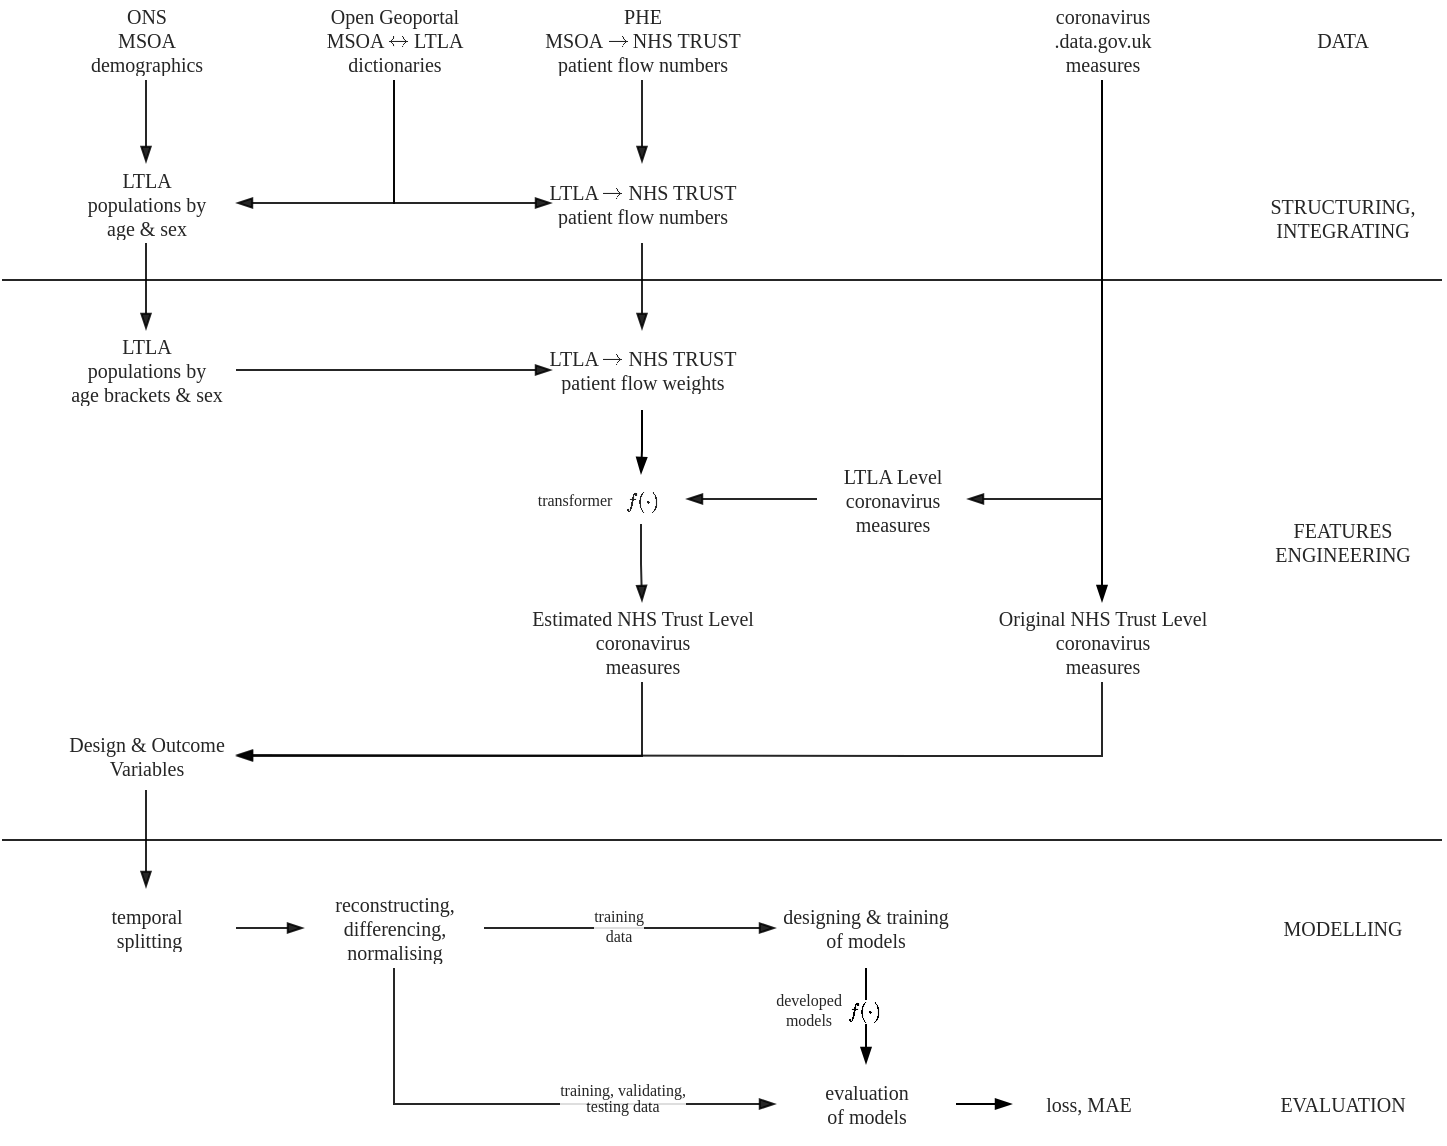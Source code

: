 <mxfile version="16.0.2" type="device"><diagram id="_l4GMqq8_iUPWJSszSY8" name="Page-1"><mxGraphModel dx="1038" dy="652" grid="1" gridSize="10" guides="1" tooltips="1" connect="1" arrows="1" fold="1" page="1" pageScale="1" pageWidth="827" pageHeight="1169" math="1" shadow="0"><root><mxCell id="0"/><mxCell id="1" parent="0"/><mxCell id="1zOIKQPmXnkAp13XtGCx-6" style="edgeStyle=elbowEdgeStyle;rounded=0;orthogonalLoop=1;jettySize=auto;html=1;entryX=1;entryY=0.5;entryDx=0;entryDy=0;fontFamily=Gafata;fontSize=10;fontColor=#000000;endArrow=blockThin;endFill=1;strokeColor=default;opacity=85;elbow=vertical;" edge="1" parent="1" source="O9ns65pAFHbpd0vaOAD2-19" target="O9ns65pAFHbpd0vaOAD2-26"><mxGeometry relative="1" as="geometry"><Array as="points"><mxPoint x="260" y="418"/></Array></mxGeometry></mxCell><mxCell id="O9ns65pAFHbpd0vaOAD2-10" style="edgeStyle=orthogonalEdgeStyle;rounded=0;orthogonalLoop=1;jettySize=auto;html=1;fontFamily=Gafata;fontSize=10;strokeColor=#000000;fontStyle=0;fontColor=#000000;textOpacity=85;endArrow=blockThin;endFill=1;opacity=85;" parent="1" source="Lzq52tpWb4K7Tb4TSIWS-1" target="Lzq52tpWb4K7Tb4TSIWS-6" edge="1"><mxGeometry relative="1" as="geometry"/></mxCell><UserObject label="PHE&lt;br style=&quot;font-size: 10px;&quot;&gt;MSOA \(\rightarrow\) NHS TRUST&lt;br style=&quot;font-size: 10px;&quot;&gt;patient flow numbers" link="https://app.box.com/s/ qh8gzpzeo1firv1ezfxx2e6c4tgtrudl" id="Lzq52tpWb4K7Tb4TSIWS-1"><mxCell style="text;html=1;aspect=fixed;fontFamily=Gafata;fontSize=10;fillColor=none;opacity=30;strokeColor=none;rotation=0;labelPosition=center;verticalLabelPosition=middle;align=center;verticalAlign=middle;rounded=1;fontStyle=0;fontColor=#000000;textOpacity=85;" parent="1" vertex="1"><mxGeometry x="315" y="40" width="90" height="40" as="geometry"/></mxCell></UserObject><mxCell id="kk_5wd_QxP7u2Rpwiufn-25" style="edgeStyle=orthogonalEdgeStyle;rounded=0;orthogonalLoop=1;jettySize=auto;html=1;entryX=1;entryY=0.5;entryDx=0;entryDy=0;fontFamily=Gafata;fontSize=10;strokeColor=#000000;fontColor=#000000;endArrow=blockThin;endFill=1;textOpacity=85;opacity=85;" parent="1" source="Lzq52tpWb4K7Tb4TSIWS-3" target="Lzq52tpWb4K7Tb4TSIWS-7" edge="1"><mxGeometry relative="1" as="geometry"><Array as="points"><mxPoint x="236" y="142"/></Array></mxGeometry></mxCell><mxCell id="kk_5wd_QxP7u2Rpwiufn-26" style="edgeStyle=orthogonalEdgeStyle;rounded=0;orthogonalLoop=1;jettySize=auto;html=1;entryX=0;entryY=0.5;entryDx=0;entryDy=0;fontFamily=Gafata;fontSize=10;strokeColor=#000000;exitX=0.5;exitY=1;exitDx=0;exitDy=0;fontColor=#000000;endArrow=blockThin;endFill=1;textOpacity=85;opacity=85;" parent="1" source="Lzq52tpWb4K7Tb4TSIWS-3" target="Lzq52tpWb4K7Tb4TSIWS-6" edge="1"><mxGeometry relative="1" as="geometry"><Array as="points"><mxPoint x="236" y="142"/></Array></mxGeometry></mxCell><UserObject label="Open Geoportal&lt;br style=&quot;font-size: 10px;&quot;&gt;MSOA \(\leftrightarrow\) LTLA&lt;br style=&quot;font-size: 10px;&quot;&gt;dictionaries" link="https://geoportal.statistics.gov.uk/search?collection=Dataset&amp;sort=name&amp;tags= all(LUP_MSOA_WD_LAD)" id="Lzq52tpWb4K7Tb4TSIWS-3"><mxCell style="text;html=1;aspect=fixed;fontFamily=Gafata;fontSize=10;fillColor=none;opacity=30;strokeColor=none;rotation=0;labelPosition=center;verticalLabelPosition=middle;align=center;verticalAlign=middle;rounded=1;fontStyle=0;fontColor=#000000;textOpacity=85;" parent="1" vertex="1"><mxGeometry x="191" y="40" width="90" height="40" as="geometry"/></mxCell></UserObject><mxCell id="kk_5wd_QxP7u2Rpwiufn-2" style="edgeStyle=orthogonalEdgeStyle;rounded=0;orthogonalLoop=1;jettySize=auto;html=1;fontFamily=Gafata;fontSize=10;fontStyle=0;fontColor=#000000;endArrow=blockThin;endFill=1;textOpacity=85;opacity=85;" parent="1" source="Lzq52tpWb4K7Tb4TSIWS-4" target="Lzq52tpWb4K7Tb4TSIWS-7" edge="1"><mxGeometry relative="1" as="geometry"/></mxCell><UserObject label="ONS&lt;br style=&quot;font-size: 10px;&quot;&gt;MSOA&lt;br style=&quot;font-size: 10px;&quot;&gt;demographics" link="https://www.ons.gov.uk/peoplepopulationandcommunity/ populationandmigration/populationestimates/datasets/ middlesuperoutputareamidyearpopulationestimates" id="Lzq52tpWb4K7Tb4TSIWS-4"><mxCell style="text;html=1;aspect=fixed;fontFamily=Gafata;fontSize=10;fillColor=none;opacity=30;strokeColor=none;rotation=0;labelPosition=center;verticalLabelPosition=middle;align=center;verticalAlign=middle;rounded=1;fontStyle=0;fontColor=#000000;textOpacity=85;" parent="1" vertex="1"><mxGeometry x="67" y="40" width="90" height="40" as="geometry"/></mxCell></UserObject><mxCell id="Lzq52tpWb4K7Tb4TSIWS-5" value="DATA" style="text;html=1;strokeColor=none;fillColor=none;align=center;verticalAlign=middle;whiteSpace=wrap;rounded=1;fontFamily=Gafata;fontSize=10;opacity=30;shadow=0;arcSize=50;fontStyle=0;fontColor=#000000;textOpacity=85;" parent="1" vertex="1"><mxGeometry x="678" y="40" width="65" height="40" as="geometry"/></mxCell><mxCell id="O9ns65pAFHbpd0vaOAD2-17" style="edgeStyle=orthogonalEdgeStyle;rounded=0;orthogonalLoop=1;jettySize=auto;html=1;entryX=0.5;entryY=0;entryDx=0;entryDy=0;fontFamily=Gafata;fontSize=10;strokeColor=#000000;endArrow=blockThin;endFill=1;fontStyle=0;fontColor=#000000;textOpacity=85;opacity=85;" parent="1" source="Lzq52tpWb4K7Tb4TSIWS-6" target="YUDWWw4l-rr0HVuGPIjO-3" edge="1"><mxGeometry relative="1" as="geometry"/></mxCell><UserObject label="LTLA \(\rightarrow\) NHS TRUST&lt;br style=&quot;font-size: 10px;&quot;&gt;patient flow numbers" id="Lzq52tpWb4K7Tb4TSIWS-6"><mxCell style="text;html=1;aspect=fixed;fontFamily=Gafata;fontSize=10;fillColor=none;opacity=30;strokeColor=none;rotation=0;labelPosition=center;verticalLabelPosition=middle;align=center;verticalAlign=middle;fontStyle=0;rounded=1;fontColor=#000000;textOpacity=85;" parent="1" vertex="1"><mxGeometry x="315" y="121.5" width="90" height="40" as="geometry"/></mxCell></UserObject><mxCell id="kk_5wd_QxP7u2Rpwiufn-1" style="edgeStyle=orthogonalEdgeStyle;rounded=0;orthogonalLoop=1;jettySize=auto;html=1;entryX=0.5;entryY=0;entryDx=0;entryDy=0;fontFamily=Gafata;fontSize=10;fontStyle=0;fontColor=#000000;endArrow=blockThin;endFill=1;textOpacity=85;opacity=85;" parent="1" source="Lzq52tpWb4K7Tb4TSIWS-7" target="YUDWWw4l-rr0HVuGPIjO-1" edge="1"><mxGeometry relative="1" as="geometry"/></mxCell><UserObject label="LTLA&lt;br style=&quot;font-size: 10px;&quot;&gt;populations by&lt;br style=&quot;font-size: 10px;&quot;&gt;age &amp;amp; sex" id="Lzq52tpWb4K7Tb4TSIWS-7"><mxCell style="text;html=1;aspect=fixed;fontFamily=Gafata;fontSize=10;fillColor=none;opacity=30;strokeColor=none;rotation=0;labelPosition=center;verticalLabelPosition=middle;align=center;verticalAlign=middle;fontStyle=0;rounded=1;fontColor=#000000;textOpacity=85;" parent="1" vertex="1"><mxGeometry x="67" y="121.5" width="90" height="40" as="geometry"/></mxCell></UserObject><mxCell id="Lzq52tpWb4K7Tb4TSIWS-10" value="STRUCTURING, INTEGRATING" style="text;html=1;strokeColor=none;fillColor=none;align=center;verticalAlign=middle;whiteSpace=wrap;rounded=1;fontFamily=Gafata;fontSize=10;opacity=30;shadow=0;arcSize=50;fontStyle=0;fontColor=#000000;textOpacity=85;" parent="1" vertex="1"><mxGeometry x="678" y="129" width="65" height="40" as="geometry"/></mxCell><mxCell id="Lzq52tpWb4K7Tb4TSIWS-11" value="FEATURES &lt;br&gt;ENGINEERING" style="text;html=1;strokeColor=none;fillColor=none;align=center;verticalAlign=middle;whiteSpace=wrap;rounded=1;fontFamily=Gafata;fontSize=10;opacity=30;shadow=0;arcSize=50;fontStyle=0;fontColor=#000000;textOpacity=85;" parent="1" vertex="1"><mxGeometry x="678" y="291" width="65" height="40" as="geometry"/></mxCell><mxCell id="O9ns65pAFHbpd0vaOAD2-48" style="edgeStyle=orthogonalEdgeStyle;rounded=0;orthogonalLoop=1;jettySize=auto;html=1;entryX=0;entryY=0.5;entryDx=0;entryDy=0;fontFamily=Gafata;fontSize=10;strokeColor=#000000;endArrow=blockThin;endFill=1;fontStyle=0;fontColor=#000000;textOpacity=85;opacity=85;" parent="1" source="YUDWWw4l-rr0HVuGPIjO-1" target="YUDWWw4l-rr0HVuGPIjO-3" edge="1"><mxGeometry relative="1" as="geometry"/></mxCell><UserObject label="LTLA&lt;br style=&quot;font-size: 10px;&quot;&gt;populations by &lt;br style=&quot;font-size: 10px;&quot;&gt;age brackets &amp;amp; sex" id="YUDWWw4l-rr0HVuGPIjO-1"><mxCell style="text;html=1;aspect=fixed;fontFamily=Gafata;fontSize=10;fillColor=none;opacity=30;strokeColor=none;rotation=0;labelPosition=center;verticalLabelPosition=middle;align=center;verticalAlign=middle;fontStyle=0;rounded=1;fontColor=#000000;textOpacity=85;" parent="1" vertex="1"><mxGeometry x="67" y="205" width="90" height="40" as="geometry"/></mxCell></UserObject><mxCell id="O9ns65pAFHbpd0vaOAD2-22" style="edgeStyle=orthogonalEdgeStyle;rounded=0;orthogonalLoop=1;jettySize=auto;html=1;fontFamily=Gafata;fontSize=10;strokeColor=#000000;endArrow=blockThin;endFill=1;fontStyle=0;fontColor=#000000;textOpacity=85;" parent="1" source="YUDWWw4l-rr0HVuGPIjO-3" target="O9ns65pAFHbpd0vaOAD2-20" edge="1"><mxGeometry relative="1" as="geometry"/></mxCell><UserObject label="LTLA \(\rightarrow\) NHS TRUST&lt;br style=&quot;font-size: 10px;&quot;&gt;patient flow weights" id="YUDWWw4l-rr0HVuGPIjO-3"><mxCell style="text;html=1;aspect=fixed;fontFamily=Gafata;fontSize=10;fillColor=none;opacity=30;strokeColor=none;rotation=0;labelPosition=center;verticalLabelPosition=middle;align=center;verticalAlign=middle;fontStyle=0;rounded=1;fontColor=#000000;textOpacity=85;" parent="1" vertex="1"><mxGeometry x="315" y="205" width="90" height="40" as="geometry"/></mxCell></UserObject><mxCell id="kk_5wd_QxP7u2Rpwiufn-7" style="edgeStyle=orthogonalEdgeStyle;rounded=0;orthogonalLoop=1;jettySize=auto;html=1;entryX=0;entryY=0.5;entryDx=0;entryDy=0;fontFamily=Gafata;fontSize=10;fontStyle=0;fontColor=#000000;endArrow=blockThin;endFill=1;textOpacity=85;" parent="1" source="YUDWWw4l-rr0HVuGPIjO-4" target="O9ns65pAFHbpd0vaOAD2-1" edge="1"><mxGeometry relative="1" as="geometry"/></mxCell><mxCell id="kk_5wd_QxP7u2Rpwiufn-32" style="edgeStyle=orthogonalEdgeStyle;rounded=0;orthogonalLoop=1;jettySize=auto;html=1;fontFamily=Gafata;fontSize=10;strokeColor=#000000;fontColor=#000000;endArrow=blockThin;endFill=1;textOpacity=85;opacity=85;entryX=0.5;entryY=0;entryDx=0;entryDy=0;" parent="1" source="YUDWWw4l-rr0HVuGPIjO-4" target="YUDWWw4l-rr0HVuGPIjO-7" edge="1"><mxGeometry relative="1" as="geometry"><mxPoint x="530" y="290" as="targetPoint"/><Array as="points"><mxPoint x="590" y="290"/></Array></mxGeometry></mxCell><UserObject label="coronavirus&lt;br style=&quot;font-size: 10px;&quot;&gt;.data.gov.uk&lt;br style=&quot;font-size: 10px;&quot;&gt;measures" link="https://coronavirus.data.gov.uk/details/ developers-guide/main-api" id="YUDWWw4l-rr0HVuGPIjO-4"><mxCell style="text;html=1;aspect=fixed;fontFamily=Gafata;fontSize=10;fillColor=none;opacity=30;strokeColor=none;rotation=0;labelPosition=center;verticalLabelPosition=middle;align=center;verticalAlign=middle;rounded=1;fontStyle=0;fontColor=#000000;textOpacity=85;" parent="1" vertex="1"><mxGeometry x="545" y="40" width="90" height="40" as="geometry"/></mxCell></UserObject><mxCell id="kk_5wd_QxP7u2Rpwiufn-33" style="edgeStyle=orthogonalEdgeStyle;rounded=0;orthogonalLoop=1;jettySize=auto;html=1;fontFamily=Gafata;fontSize=8;strokeColor=#000000;fontColor=#000000;endArrow=blockThin;endFill=1;textOpacity=85;opacity=85;" parent="1" source="YUDWWw4l-rr0HVuGPIjO-7" target="O9ns65pAFHbpd0vaOAD2-20" edge="1"><mxGeometry relative="1" as="geometry"/></mxCell><UserObject label="LTLA Level&lt;br style=&quot;font-size: 10px;&quot;&gt;coronavirus&lt;br style=&quot;font-size: 10px;&quot;&gt;measures" id="YUDWWw4l-rr0HVuGPIjO-7"><mxCell style="text;html=1;aspect=fixed;fontFamily=Gafata;fontSize=10;fillColor=#CCCCFF;opacity=0;strokeColor=none;rotation=0;labelPosition=center;verticalLabelPosition=middle;align=center;verticalAlign=middle;direction=south;rounded=1;fontStyle=0;fontColor=#000000;textOpacity=85;" parent="1" vertex="1"><mxGeometry x="447.5" y="269.5" width="75" height="40" as="geometry"/></mxCell></UserObject><mxCell id="kk_5wd_QxP7u2Rpwiufn-6" style="edgeStyle=orthogonalEdgeStyle;rounded=0;orthogonalLoop=1;jettySize=auto;html=1;entryX=1;entryY=0.5;entryDx=0;entryDy=0;fontFamily=Gafata;fontSize=10;fontStyle=0;fontColor=#000000;endArrow=blockThin;endFill=1;textOpacity=85;opacity=85;" parent="1" source="O9ns65pAFHbpd0vaOAD2-1" target="O9ns65pAFHbpd0vaOAD2-26" edge="1"><mxGeometry relative="1" as="geometry"><Array as="points"><mxPoint x="499" y="418"/><mxPoint x="313" y="418"/></Array></mxGeometry></mxCell><UserObject label="Original NHS Trust Level&lt;br style=&quot;font-size: 10px;&quot;&gt;coronavirus&lt;br style=&quot;font-size: 10px;&quot;&gt;measures" id="O9ns65pAFHbpd0vaOAD2-1"><mxCell style="text;html=1;aspect=fixed;fontFamily=Gafata;fontSize=10;fillColor=#CCCCFF;opacity=0;strokeColor=none;rotation=0;labelPosition=center;verticalLabelPosition=middle;align=center;verticalAlign=middle;direction=south;rounded=1;fontStyle=0;fontColor=#000000;textOpacity=85;" parent="1" vertex="1"><mxGeometry x="545" y="341" width="90" height="40" as="geometry"/></mxCell></UserObject><mxCell id="O9ns65pAFHbpd0vaOAD2-5" value="MODELLING" style="text;html=1;strokeColor=none;fillColor=none;align=center;verticalAlign=middle;whiteSpace=wrap;rounded=1;fontFamily=Gafata;fontSize=10;opacity=30;shadow=0;arcSize=50;fontStyle=0;fontColor=#000000;textOpacity=85;" parent="1" vertex="1"><mxGeometry x="678" y="484" width="65" height="40" as="geometry"/></mxCell><mxCell id="O9ns65pAFHbpd0vaOAD2-6" value="EVALUATION" style="text;html=1;strokeColor=none;fillColor=none;align=center;verticalAlign=middle;whiteSpace=wrap;rounded=1;fontFamily=Gafata;fontSize=10;opacity=30;shadow=0;arcSize=50;fontStyle=0;rotation=0;fontColor=#000000;textOpacity=85;" parent="1" vertex="1"><mxGeometry x="678" y="572" width="65" height="40" as="geometry"/></mxCell><UserObject label="Estimated NHS Trust Level&lt;br style=&quot;font-size: 10px;&quot;&gt;coronavirus&lt;br style=&quot;font-size: 10px;&quot;&gt;measures" id="O9ns65pAFHbpd0vaOAD2-19"><mxCell style="text;html=1;aspect=fixed;fontFamily=Gafata;fontSize=10;fillColor=none;opacity=30;strokeColor=none;rotation=0;labelPosition=center;verticalLabelPosition=middle;align=center;verticalAlign=middle;fontStyle=0;rounded=1;fontColor=#000000;textOpacity=85;" parent="1" vertex="1"><mxGeometry x="315" y="341" width="90" height="40" as="geometry"/></mxCell></UserObject><mxCell id="kk_5wd_QxP7u2Rpwiufn-22" style="edgeStyle=orthogonalEdgeStyle;rounded=0;orthogonalLoop=1;jettySize=auto;html=1;fontFamily=Gafata;fontSize=10;strokeColor=#000000;fontColor=#000000;endArrow=blockThin;endFill=1;textOpacity=85;opacity=85;" parent="1" source="O9ns65pAFHbpd0vaOAD2-20" target="O9ns65pAFHbpd0vaOAD2-19" edge="1"><mxGeometry relative="1" as="geometry"/></mxCell><UserObject label="\( f(\cdot)\)" id="O9ns65pAFHbpd0vaOAD2-20"><mxCell style="text;html=1;aspect=fixed;fontFamily=Gafata;fontSize=10;fillColor=none;opacity=30;strokeColor=none;rotation=0;labelPosition=center;verticalLabelPosition=middle;align=center;verticalAlign=middle;direction=south;fontStyle=0;fontColor=#000000;textOpacity=85;" parent="1" vertex="1"><mxGeometry x="337" y="277" width="45" height="25" as="geometry"/></mxCell></UserObject><mxCell id="O9ns65pAFHbpd0vaOAD2-60" style="edgeStyle=orthogonalEdgeStyle;rounded=0;orthogonalLoop=1;jettySize=auto;html=1;entryX=0.5;entryY=0;entryDx=0;entryDy=0;fontFamily=Gafata;fontSize=10;endArrow=blockThin;endFill=1;strokeColor=#000000;fontStyle=0;fontColor=#000000;textOpacity=85;opacity=85;" parent="1" source="O9ns65pAFHbpd0vaOAD2-26" target="O9ns65pAFHbpd0vaOAD2-58" edge="1"><mxGeometry relative="1" as="geometry"/></mxCell><UserObject label="Design &amp;amp;&amp;nbsp;Outcome &lt;br&gt;Variables" id="O9ns65pAFHbpd0vaOAD2-26"><mxCell style="text;html=1;aspect=fixed;fontFamily=Gafata;fontSize=10;fillColor=none;strokeColor=none;rotation=0;labelPosition=center;verticalLabelPosition=middle;align=center;verticalAlign=middle;fontStyle=0;rounded=1;fontColor=#000000;textOpacity=85;" parent="1" vertex="1"><mxGeometry x="67" y="400" width="90" height="35" as="geometry"/></mxCell></UserObject><mxCell id="kk_5wd_QxP7u2Rpwiufn-14" style="edgeStyle=none;rounded=0;orthogonalLoop=1;jettySize=auto;html=1;entryX=0;entryY=0.5;entryDx=0;entryDy=0;fontFamily=Gafata;fontSize=10;strokeColor=#000000;fontColor=#000000;textOpacity=85;endArrow=blockThin;endFill=1;" parent="1" source="O9ns65pAFHbpd0vaOAD2-55" target="kk_5wd_QxP7u2Rpwiufn-9" edge="1"><mxGeometry relative="1" as="geometry"/></mxCell><mxCell id="1zOIKQPmXnkAp13XtGCx-5" value="\(f(\cdot)\)" style="edgeLabel;html=1;align=center;verticalAlign=middle;resizable=0;points=[];fontColor=#000000;fontSize=10;fontFamily=Gafata;" vertex="1" connectable="0" parent="kk_5wd_QxP7u2Rpwiufn-14"><mxGeometry x="-0.458" y="-1" relative="1" as="geometry"><mxPoint y="8" as="offset"/></mxGeometry></mxCell><mxCell id="O9ns65pAFHbpd0vaOAD2-55" value="designing &amp;amp; training of models" style="text;html=1;strokeColor=none;fillColor=none;align=center;verticalAlign=middle;whiteSpace=wrap;rounded=1;fontFamily=Gafata;fontSize=10;shadow=0;arcSize=50;fontStyle=0;fontColor=#000000;textOpacity=85;" parent="1" vertex="1"><mxGeometry x="427" y="484" width="90" height="40" as="geometry"/></mxCell><mxCell id="kk_5wd_QxP7u2Rpwiufn-34" style="edgeStyle=orthogonalEdgeStyle;rounded=0;orthogonalLoop=1;jettySize=auto;html=1;fontFamily=Gafata;fontSize=8;strokeColor=#000000;fontColor=#000000;endArrow=blockThin;endFill=1;textOpacity=85;opacity=85;" parent="1" source="O9ns65pAFHbpd0vaOAD2-58" target="O9ns65pAFHbpd0vaOAD2-59" edge="1"><mxGeometry relative="1" as="geometry"/></mxCell><UserObject label="temporal&lt;br style=&quot;font-size: 10px;&quot;&gt;&amp;nbsp;splitting" id="O9ns65pAFHbpd0vaOAD2-58"><mxCell style="rounded=1;html=1;aspect=fixed;fontFamily=Gafata;fontSize=10;fillColor=none;strokeColor=none;rotation=0;labelPosition=center;verticalLabelPosition=middle;align=center;verticalAlign=middle;fontStyle=0;fontColor=#000000;textOpacity=85;" parent="1" vertex="1"><mxGeometry x="67" y="484" width="90" height="40" as="geometry"/></mxCell></UserObject><mxCell id="kk_5wd_QxP7u2Rpwiufn-10" style="edgeStyle=orthogonalEdgeStyle;rounded=0;orthogonalLoop=1;jettySize=auto;html=1;entryX=0;entryY=0.5;entryDx=0;entryDy=0;fontFamily=Gafata;fontSize=10;strokeColor=#000000;fontColor=#000000;endArrow=blockThin;endFill=1;textOpacity=85;opacity=85;" parent="1" source="O9ns65pAFHbpd0vaOAD2-59" target="O9ns65pAFHbpd0vaOAD2-55" edge="1"><mxGeometry relative="1" as="geometry"/></mxCell><mxCell id="kk_5wd_QxP7u2Rpwiufn-11" value="training &lt;br style=&quot;font-size: 8px;&quot;&gt;data" style="edgeLabel;html=1;align=center;verticalAlign=middle;resizable=0;points=[];fontSize=8;fontFamily=Gafata;fontColor=#000000;textOpacity=85;" parent="kk_5wd_QxP7u2Rpwiufn-10" vertex="1" connectable="0"><mxGeometry x="0.183" y="1" relative="1" as="geometry"><mxPoint x="-20" as="offset"/></mxGeometry></mxCell><mxCell id="kk_5wd_QxP7u2Rpwiufn-30" style="edgeStyle=orthogonalEdgeStyle;rounded=0;orthogonalLoop=1;jettySize=auto;html=1;entryX=0.5;entryY=1;entryDx=0;entryDy=0;fontFamily=Gafata;fontSize=10;strokeColor=#000000;exitX=0.5;exitY=1;exitDx=0;exitDy=0;fontColor=#000000;endArrow=blockThin;endFill=1;textOpacity=85;opacity=85;" parent="1" source="O9ns65pAFHbpd0vaOAD2-59" target="kk_5wd_QxP7u2Rpwiufn-9" edge="1"><mxGeometry width="300" height="565" relative="1" as="geometry"><Array as="points"><mxPoint x="236" y="592"/></Array></mxGeometry></mxCell><mxCell id="kk_5wd_QxP7u2Rpwiufn-31" value="&lt;p style=&quot;line-height: 1&quot;&gt;training, validating,&lt;br style=&quot;font-size: 8px&quot;&gt;testing data&lt;/p&gt;" style="edgeLabel;html=1;align=center;verticalAlign=middle;resizable=0;points=[];fontSize=8;fontFamily=Gafata;fontColor=#000000;textOpacity=85;" parent="kk_5wd_QxP7u2Rpwiufn-30" vertex="1" connectable="0"><mxGeometry x="300" y="565" as="geometry"><mxPoint x="50" y="24" as="offset"/></mxGeometry></mxCell><UserObject label="reconstructing, &lt;br style=&quot;font-size: 10px;&quot;&gt;differencing, &lt;br style=&quot;font-size: 10px;&quot;&gt;normalising" id="O9ns65pAFHbpd0vaOAD2-59"><mxCell style="rounded=1;html=1;aspect=fixed;fontFamily=Gafata;fontSize=10;fillColor=none;strokeColor=none;rotation=0;labelPosition=center;verticalLabelPosition=middle;align=center;verticalAlign=middle;fontStyle=0;fontColor=#000000;textOpacity=85;" parent="1" vertex="1"><mxGeometry x="191" y="484" width="90" height="40" as="geometry"/></mxCell></UserObject><UserObject label="loss,&amp;nbsp;MAE" id="O9ns65pAFHbpd0vaOAD2-63"><mxCell style="rounded=1;html=1;aspect=fixed;fontFamily=Gafata;fontSize=10;fillColor=none;strokeColor=none;rotation=0;labelPosition=center;verticalLabelPosition=middle;align=center;verticalAlign=middle;fontStyle=0;fontColor=#000000;textOpacity=85;" parent="1" vertex="1"><mxGeometry x="545" y="572" width="75" height="40" as="geometry"/></mxCell></UserObject><mxCell id="kk_5wd_QxP7u2Rpwiufn-35" style="edgeStyle=orthogonalEdgeStyle;rounded=0;orthogonalLoop=1;jettySize=auto;html=1;fontFamily=Gafata;fontSize=8;strokeColor=#000000;fontColor=#000000;endArrow=blockThin;endFill=1;textOpacity=85;" parent="1" source="kk_5wd_QxP7u2Rpwiufn-9" target="O9ns65pAFHbpd0vaOAD2-63" edge="1"><mxGeometry relative="1" as="geometry"/></mxCell><UserObject label="evaluation &lt;br&gt;of models" id="kk_5wd_QxP7u2Rpwiufn-9"><mxCell style="text;html=1;aspect=fixed;fontFamily=Gafata;fontSize=10;fillColor=none;strokeColor=none;rotation=0;labelPosition=center;verticalLabelPosition=middle;align=center;verticalAlign=middle;direction=south;fontStyle=0;fontColor=#000000;textOpacity=85;" parent="1" vertex="1"><mxGeometry x="427" y="572" width="90" height="40" as="geometry"/></mxCell></UserObject><UserObject label="transformer" id="kk_5wd_QxP7u2Rpwiufn-15"><mxCell style="rounded=1;html=1;aspect=fixed;fontFamily=Gafata;fontSize=8;fillColor=none;opacity=30;strokeColor=none;rotation=0;labelPosition=center;verticalLabelPosition=middle;align=center;verticalAlign=middle;fontStyle=0;fontColor=#000000;textOpacity=85;" parent="1" vertex="1"><mxGeometry x="301" y="284.5" width="50" height="10" as="geometry"/></mxCell></UserObject><UserObject label="developed&lt;br style=&quot;font-size: 8px;&quot;&gt;models" id="kk_5wd_QxP7u2Rpwiufn-16"><mxCell style="rounded=1;html=1;aspect=fixed;fontFamily=Gafata;fontSize=8;fillColor=none;opacity=30;strokeColor=none;rotation=0;labelPosition=center;verticalLabelPosition=middle;align=center;verticalAlign=middle;fontStyle=0;fontColor=#000000;textOpacity=85;" parent="1" vertex="1"><mxGeometry x="425.5" y="540" width="35" height="10" as="geometry"/></mxCell></UserObject><mxCell id="1zOIKQPmXnkAp13XtGCx-1" value="" style="endArrow=none;html=1;rounded=0;fontColor=#000000;textOpacity=85;opacity=85;" edge="1" parent="1"><mxGeometry width="50" height="50" relative="1" as="geometry"><mxPoint x="40" y="180" as="sourcePoint"/><mxPoint x="760" y="180" as="targetPoint"/></mxGeometry></mxCell><mxCell id="1zOIKQPmXnkAp13XtGCx-2" value="" style="endArrow=none;html=1;rounded=0;fontColor=#000000;textOpacity=85;opacity=85;" edge="1" parent="1"><mxGeometry width="50" height="50" relative="1" as="geometry"><mxPoint x="40" y="460" as="sourcePoint"/><mxPoint x="760" y="460" as="targetPoint"/></mxGeometry></mxCell></root></mxGraphModel></diagram></mxfile>